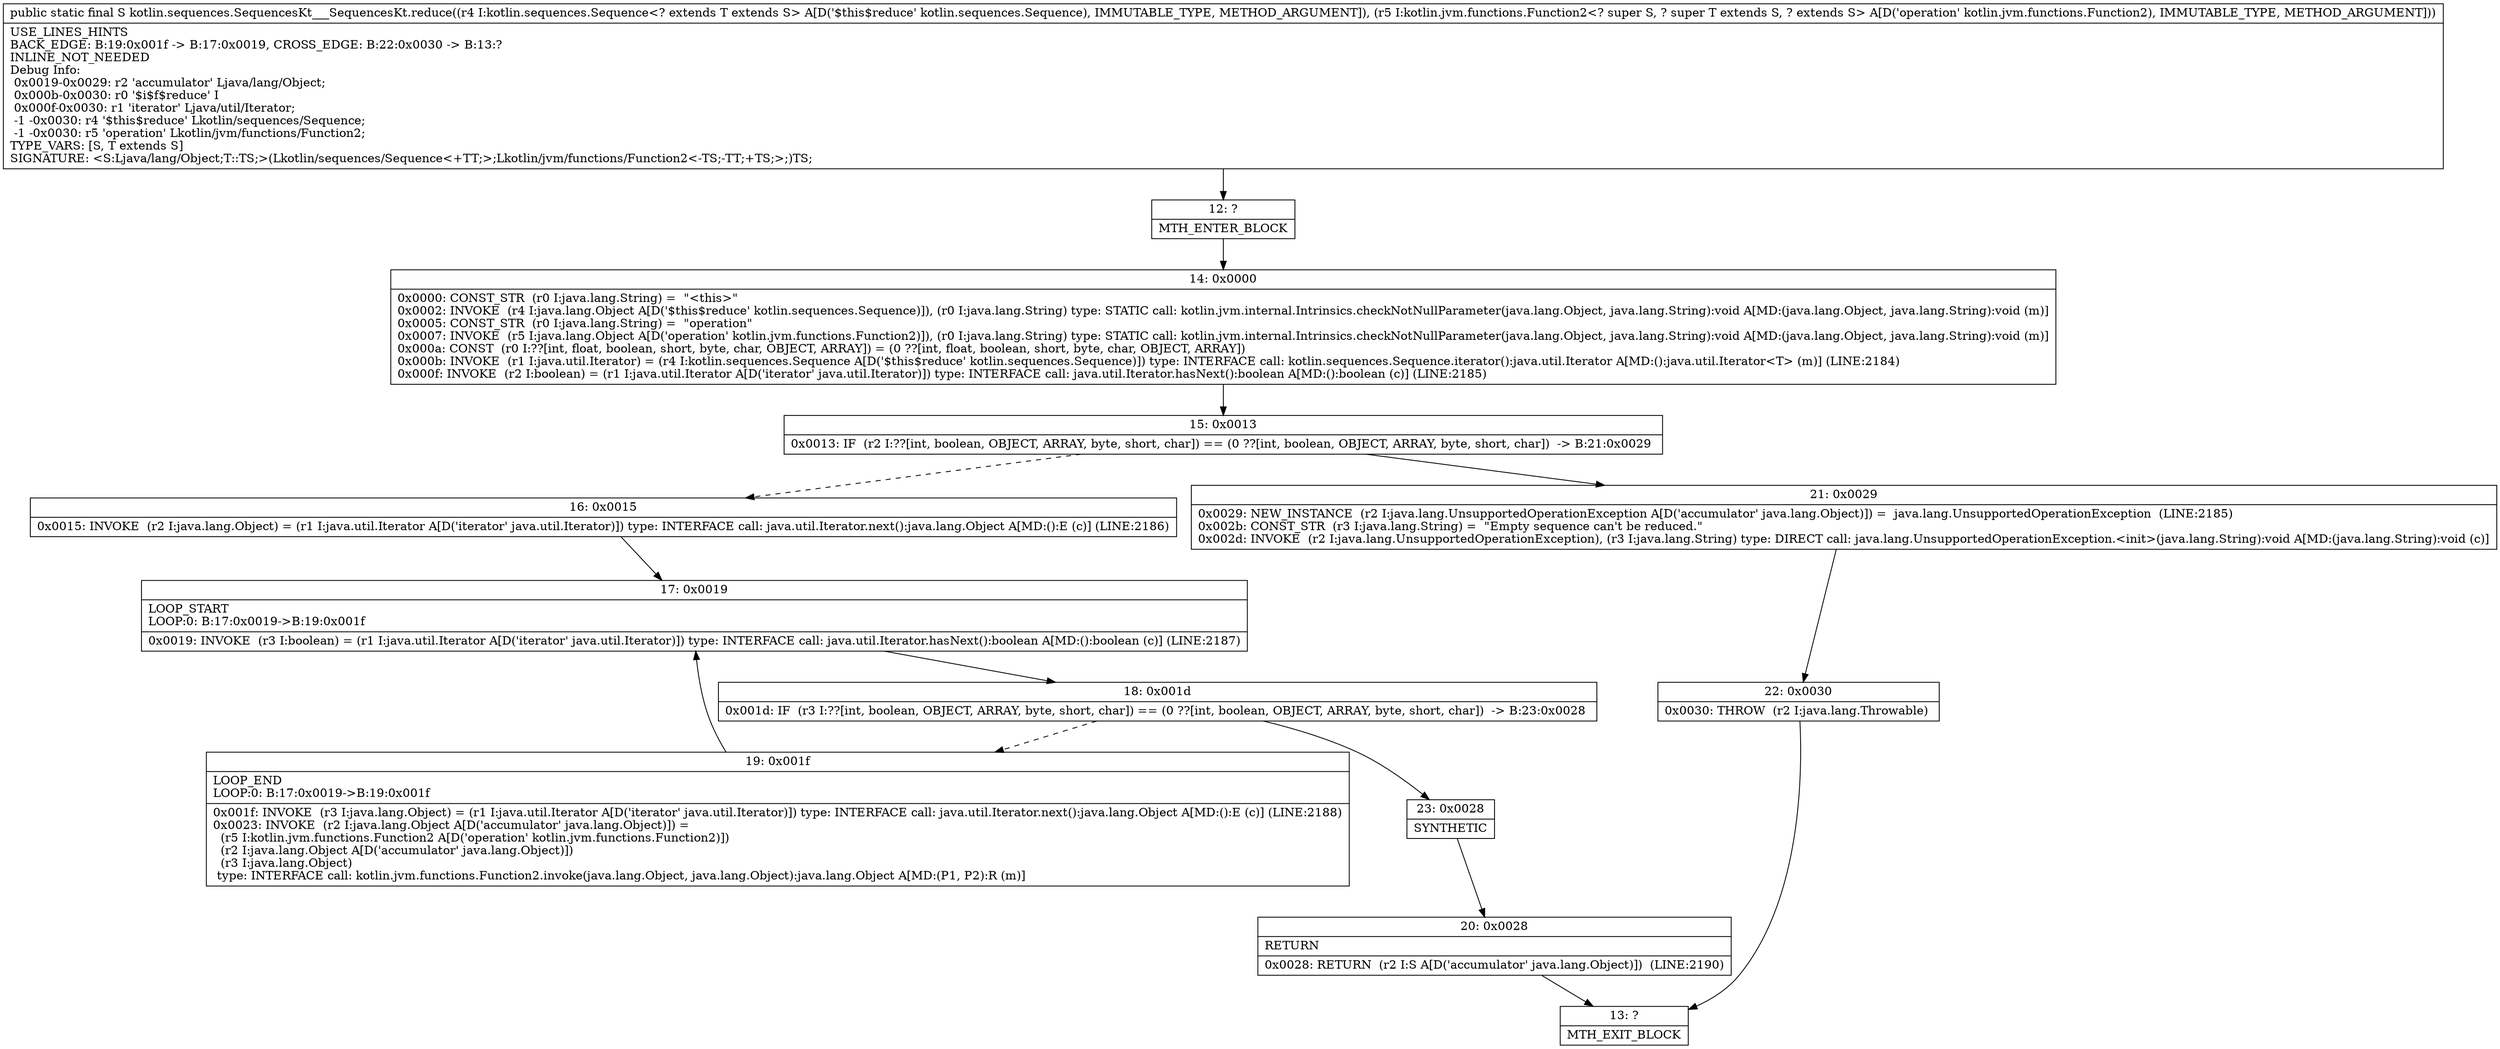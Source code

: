 digraph "CFG forkotlin.sequences.SequencesKt___SequencesKt.reduce(Lkotlin\/sequences\/Sequence;Lkotlin\/jvm\/functions\/Function2;)Ljava\/lang\/Object;" {
Node_12 [shape=record,label="{12\:\ ?|MTH_ENTER_BLOCK\l}"];
Node_14 [shape=record,label="{14\:\ 0x0000|0x0000: CONST_STR  (r0 I:java.lang.String) =  \"\<this\>\" \l0x0002: INVOKE  (r4 I:java.lang.Object A[D('$this$reduce' kotlin.sequences.Sequence)]), (r0 I:java.lang.String) type: STATIC call: kotlin.jvm.internal.Intrinsics.checkNotNullParameter(java.lang.Object, java.lang.String):void A[MD:(java.lang.Object, java.lang.String):void (m)]\l0x0005: CONST_STR  (r0 I:java.lang.String) =  \"operation\" \l0x0007: INVOKE  (r5 I:java.lang.Object A[D('operation' kotlin.jvm.functions.Function2)]), (r0 I:java.lang.String) type: STATIC call: kotlin.jvm.internal.Intrinsics.checkNotNullParameter(java.lang.Object, java.lang.String):void A[MD:(java.lang.Object, java.lang.String):void (m)]\l0x000a: CONST  (r0 I:??[int, float, boolean, short, byte, char, OBJECT, ARRAY]) = (0 ??[int, float, boolean, short, byte, char, OBJECT, ARRAY]) \l0x000b: INVOKE  (r1 I:java.util.Iterator) = (r4 I:kotlin.sequences.Sequence A[D('$this$reduce' kotlin.sequences.Sequence)]) type: INTERFACE call: kotlin.sequences.Sequence.iterator():java.util.Iterator A[MD:():java.util.Iterator\<T\> (m)] (LINE:2184)\l0x000f: INVOKE  (r2 I:boolean) = (r1 I:java.util.Iterator A[D('iterator' java.util.Iterator)]) type: INTERFACE call: java.util.Iterator.hasNext():boolean A[MD:():boolean (c)] (LINE:2185)\l}"];
Node_15 [shape=record,label="{15\:\ 0x0013|0x0013: IF  (r2 I:??[int, boolean, OBJECT, ARRAY, byte, short, char]) == (0 ??[int, boolean, OBJECT, ARRAY, byte, short, char])  \-\> B:21:0x0029 \l}"];
Node_16 [shape=record,label="{16\:\ 0x0015|0x0015: INVOKE  (r2 I:java.lang.Object) = (r1 I:java.util.Iterator A[D('iterator' java.util.Iterator)]) type: INTERFACE call: java.util.Iterator.next():java.lang.Object A[MD:():E (c)] (LINE:2186)\l}"];
Node_17 [shape=record,label="{17\:\ 0x0019|LOOP_START\lLOOP:0: B:17:0x0019\-\>B:19:0x001f\l|0x0019: INVOKE  (r3 I:boolean) = (r1 I:java.util.Iterator A[D('iterator' java.util.Iterator)]) type: INTERFACE call: java.util.Iterator.hasNext():boolean A[MD:():boolean (c)] (LINE:2187)\l}"];
Node_18 [shape=record,label="{18\:\ 0x001d|0x001d: IF  (r3 I:??[int, boolean, OBJECT, ARRAY, byte, short, char]) == (0 ??[int, boolean, OBJECT, ARRAY, byte, short, char])  \-\> B:23:0x0028 \l}"];
Node_19 [shape=record,label="{19\:\ 0x001f|LOOP_END\lLOOP:0: B:17:0x0019\-\>B:19:0x001f\l|0x001f: INVOKE  (r3 I:java.lang.Object) = (r1 I:java.util.Iterator A[D('iterator' java.util.Iterator)]) type: INTERFACE call: java.util.Iterator.next():java.lang.Object A[MD:():E (c)] (LINE:2188)\l0x0023: INVOKE  (r2 I:java.lang.Object A[D('accumulator' java.lang.Object)]) = \l  (r5 I:kotlin.jvm.functions.Function2 A[D('operation' kotlin.jvm.functions.Function2)])\l  (r2 I:java.lang.Object A[D('accumulator' java.lang.Object)])\l  (r3 I:java.lang.Object)\l type: INTERFACE call: kotlin.jvm.functions.Function2.invoke(java.lang.Object, java.lang.Object):java.lang.Object A[MD:(P1, P2):R (m)]\l}"];
Node_23 [shape=record,label="{23\:\ 0x0028|SYNTHETIC\l}"];
Node_20 [shape=record,label="{20\:\ 0x0028|RETURN\l|0x0028: RETURN  (r2 I:S A[D('accumulator' java.lang.Object)])  (LINE:2190)\l}"];
Node_13 [shape=record,label="{13\:\ ?|MTH_EXIT_BLOCK\l}"];
Node_21 [shape=record,label="{21\:\ 0x0029|0x0029: NEW_INSTANCE  (r2 I:java.lang.UnsupportedOperationException A[D('accumulator' java.lang.Object)]) =  java.lang.UnsupportedOperationException  (LINE:2185)\l0x002b: CONST_STR  (r3 I:java.lang.String) =  \"Empty sequence can't be reduced.\" \l0x002d: INVOKE  (r2 I:java.lang.UnsupportedOperationException), (r3 I:java.lang.String) type: DIRECT call: java.lang.UnsupportedOperationException.\<init\>(java.lang.String):void A[MD:(java.lang.String):void (c)]\l}"];
Node_22 [shape=record,label="{22\:\ 0x0030|0x0030: THROW  (r2 I:java.lang.Throwable) \l}"];
MethodNode[shape=record,label="{public static final S kotlin.sequences.SequencesKt___SequencesKt.reduce((r4 I:kotlin.sequences.Sequence\<? extends T extends S\> A[D('$this$reduce' kotlin.sequences.Sequence), IMMUTABLE_TYPE, METHOD_ARGUMENT]), (r5 I:kotlin.jvm.functions.Function2\<? super S, ? super T extends S, ? extends S\> A[D('operation' kotlin.jvm.functions.Function2), IMMUTABLE_TYPE, METHOD_ARGUMENT]))  | USE_LINES_HINTS\lBACK_EDGE: B:19:0x001f \-\> B:17:0x0019, CROSS_EDGE: B:22:0x0030 \-\> B:13:?\lINLINE_NOT_NEEDED\lDebug Info:\l  0x0019\-0x0029: r2 'accumulator' Ljava\/lang\/Object;\l  0x000b\-0x0030: r0 '$i$f$reduce' I\l  0x000f\-0x0030: r1 'iterator' Ljava\/util\/Iterator;\l  \-1 \-0x0030: r4 '$this$reduce' Lkotlin\/sequences\/Sequence;\l  \-1 \-0x0030: r5 'operation' Lkotlin\/jvm\/functions\/Function2;\lTYPE_VARS: [S, T extends S]\lSIGNATURE: \<S:Ljava\/lang\/Object;T::TS;\>(Lkotlin\/sequences\/Sequence\<+TT;\>;Lkotlin\/jvm\/functions\/Function2\<\-TS;\-TT;+TS;\>;)TS;\l}"];
MethodNode -> Node_12;Node_12 -> Node_14;
Node_14 -> Node_15;
Node_15 -> Node_16[style=dashed];
Node_15 -> Node_21;
Node_16 -> Node_17;
Node_17 -> Node_18;
Node_18 -> Node_19[style=dashed];
Node_18 -> Node_23;
Node_19 -> Node_17;
Node_23 -> Node_20;
Node_20 -> Node_13;
Node_21 -> Node_22;
Node_22 -> Node_13;
}

